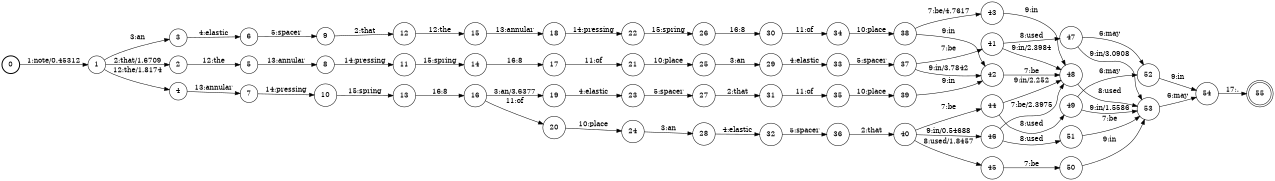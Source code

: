 digraph FST {
rankdir = LR;
size = "8.5,11";
label = "";
center = 1;
orientation = Portrait;
ranksep = "0.4";
nodesep = "0.25";
0 [label = "0", shape = circle, style = bold, fontsize = 14]
	0 -> 1 [label = "1:note/0.45312", fontsize = 14];
1 [label = "1", shape = circle, style = solid, fontsize = 14]
	1 -> 2 [label = "2:that/1.6709", fontsize = 14];
	1 -> 3 [label = "3:an", fontsize = 14];
	1 -> 4 [label = "12:the/1.8174", fontsize = 14];
2 [label = "2", shape = circle, style = solid, fontsize = 14]
	2 -> 5 [label = "12:the", fontsize = 14];
3 [label = "3", shape = circle, style = solid, fontsize = 14]
	3 -> 6 [label = "4:elastic", fontsize = 14];
4 [label = "4", shape = circle, style = solid, fontsize = 14]
	4 -> 7 [label = "13:annular", fontsize = 14];
5 [label = "5", shape = circle, style = solid, fontsize = 14]
	5 -> 8 [label = "13:annular", fontsize = 14];
6 [label = "6", shape = circle, style = solid, fontsize = 14]
	6 -> 9 [label = "5:spacer", fontsize = 14];
7 [label = "7", shape = circle, style = solid, fontsize = 14]
	7 -> 10 [label = "14:pressing", fontsize = 14];
8 [label = "8", shape = circle, style = solid, fontsize = 14]
	8 -> 11 [label = "14:pressing", fontsize = 14];
9 [label = "9", shape = circle, style = solid, fontsize = 14]
	9 -> 12 [label = "2:that", fontsize = 14];
10 [label = "10", shape = circle, style = solid, fontsize = 14]
	10 -> 13 [label = "15:spring", fontsize = 14];
11 [label = "11", shape = circle, style = solid, fontsize = 14]
	11 -> 14 [label = "15:spring", fontsize = 14];
12 [label = "12", shape = circle, style = solid, fontsize = 14]
	12 -> 15 [label = "12:the", fontsize = 14];
13 [label = "13", shape = circle, style = solid, fontsize = 14]
	13 -> 16 [label = "16:8", fontsize = 14];
14 [label = "14", shape = circle, style = solid, fontsize = 14]
	14 -> 17 [label = "16:8", fontsize = 14];
15 [label = "15", shape = circle, style = solid, fontsize = 14]
	15 -> 18 [label = "13:annular", fontsize = 14];
16 [label = "16", shape = circle, style = solid, fontsize = 14]
	16 -> 19 [label = "3:an/3.6377", fontsize = 14];
	16 -> 20 [label = "11:of", fontsize = 14];
17 [label = "17", shape = circle, style = solid, fontsize = 14]
	17 -> 21 [label = "11:of", fontsize = 14];
18 [label = "18", shape = circle, style = solid, fontsize = 14]
	18 -> 22 [label = "14:pressing", fontsize = 14];
19 [label = "19", shape = circle, style = solid, fontsize = 14]
	19 -> 23 [label = "4:elastic", fontsize = 14];
20 [label = "20", shape = circle, style = solid, fontsize = 14]
	20 -> 24 [label = "10:place", fontsize = 14];
21 [label = "21", shape = circle, style = solid, fontsize = 14]
	21 -> 25 [label = "10:place", fontsize = 14];
22 [label = "22", shape = circle, style = solid, fontsize = 14]
	22 -> 26 [label = "15:spring", fontsize = 14];
23 [label = "23", shape = circle, style = solid, fontsize = 14]
	23 -> 27 [label = "5:spacer", fontsize = 14];
24 [label = "24", shape = circle, style = solid, fontsize = 14]
	24 -> 28 [label = "3:an", fontsize = 14];
25 [label = "25", shape = circle, style = solid, fontsize = 14]
	25 -> 29 [label = "3:an", fontsize = 14];
26 [label = "26", shape = circle, style = solid, fontsize = 14]
	26 -> 30 [label = "16:8", fontsize = 14];
27 [label = "27", shape = circle, style = solid, fontsize = 14]
	27 -> 31 [label = "2:that", fontsize = 14];
28 [label = "28", shape = circle, style = solid, fontsize = 14]
	28 -> 32 [label = "4:elastic", fontsize = 14];
29 [label = "29", shape = circle, style = solid, fontsize = 14]
	29 -> 33 [label = "4:elastic", fontsize = 14];
30 [label = "30", shape = circle, style = solid, fontsize = 14]
	30 -> 34 [label = "11:of", fontsize = 14];
31 [label = "31", shape = circle, style = solid, fontsize = 14]
	31 -> 35 [label = "11:of", fontsize = 14];
32 [label = "32", shape = circle, style = solid, fontsize = 14]
	32 -> 36 [label = "5:spacer", fontsize = 14];
33 [label = "33", shape = circle, style = solid, fontsize = 14]
	33 -> 37 [label = "5:spacer", fontsize = 14];
34 [label = "34", shape = circle, style = solid, fontsize = 14]
	34 -> 38 [label = "10:place", fontsize = 14];
35 [label = "35", shape = circle, style = solid, fontsize = 14]
	35 -> 39 [label = "10:place", fontsize = 14];
36 [label = "36", shape = circle, style = solid, fontsize = 14]
	36 -> 40 [label = "2:that", fontsize = 14];
37 [label = "37", shape = circle, style = solid, fontsize = 14]
	37 -> 41 [label = "7:be", fontsize = 14];
	37 -> 42 [label = "9:in/3.7842", fontsize = 14];
38 [label = "38", shape = circle, style = solid, fontsize = 14]
	38 -> 43 [label = "7:be/4.7617", fontsize = 14];
	38 -> 42 [label = "9:in", fontsize = 14];
39 [label = "39", shape = circle, style = solid, fontsize = 14]
	39 -> 42 [label = "9:in", fontsize = 14];
40 [label = "40", shape = circle, style = solid, fontsize = 14]
	40 -> 44 [label = "7:be", fontsize = 14];
	40 -> 45 [label = "8:used/1.8457", fontsize = 14];
	40 -> 46 [label = "9:in/0.54688", fontsize = 14];
41 [label = "41", shape = circle, style = solid, fontsize = 14]
	41 -> 47 [label = "8:used", fontsize = 14];
	41 -> 48 [label = "9:in/2.3984", fontsize = 14];
42 [label = "42", shape = circle, style = solid, fontsize = 14]
	42 -> 48 [label = "7:be", fontsize = 14];
43 [label = "43", shape = circle, style = solid, fontsize = 14]
	43 -> 48 [label = "9:in", fontsize = 14];
44 [label = "44", shape = circle, style = solid, fontsize = 14]
	44 -> 49 [label = "8:used", fontsize = 14];
	44 -> 48 [label = "9:in/2.252", fontsize = 14];
45 [label = "45", shape = circle, style = solid, fontsize = 14]
	45 -> 50 [label = "7:be", fontsize = 14];
46 [label = "46", shape = circle, style = solid, fontsize = 14]
	46 -> 48 [label = "7:be/2.3975", fontsize = 14];
	46 -> 51 [label = "8:used", fontsize = 14];
47 [label = "47", shape = circle, style = solid, fontsize = 14]
	47 -> 52 [label = "6:may", fontsize = 14];
	47 -> 53 [label = "9:in/3.0908", fontsize = 14];
48 [label = "48", shape = circle, style = solid, fontsize = 14]
	48 -> 53 [label = "8:used", fontsize = 14];
49 [label = "49", shape = circle, style = solid, fontsize = 14]
	49 -> 52 [label = "6:may", fontsize = 14];
	49 -> 53 [label = "9:in/1.5586", fontsize = 14];
50 [label = "50", shape = circle, style = solid, fontsize = 14]
	50 -> 53 [label = "9:in", fontsize = 14];
51 [label = "51", shape = circle, style = solid, fontsize = 14]
	51 -> 53 [label = "7:be", fontsize = 14];
52 [label = "52", shape = circle, style = solid, fontsize = 14]
	52 -> 54 [label = "9:in", fontsize = 14];
53 [label = "53", shape = circle, style = solid, fontsize = 14]
	53 -> 54 [label = "6:may", fontsize = 14];
54 [label = "54", shape = circle, style = solid, fontsize = 14]
	54 -> 55 [label = "17:.", fontsize = 14];
55 [label = "55", shape = doublecircle, style = solid, fontsize = 14]
}
